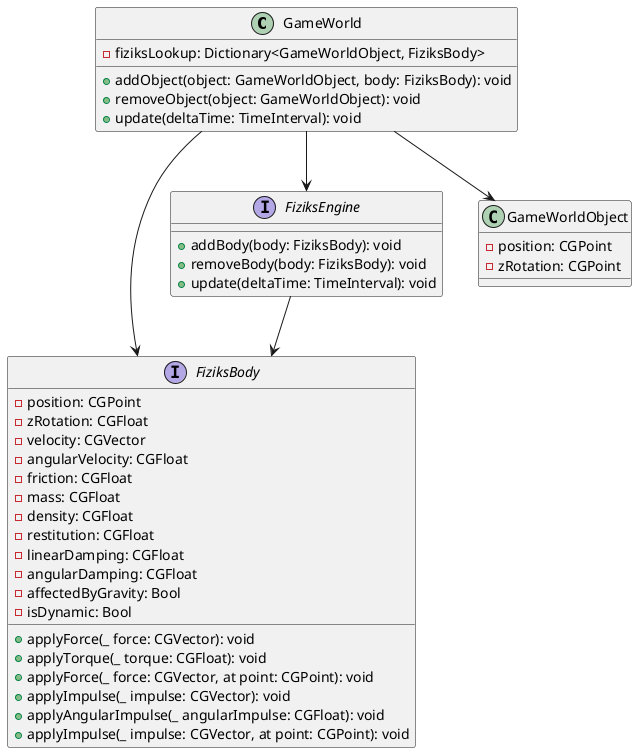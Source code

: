@startuml
class GameWorld {
    - fiziksLookup: Dictionary<GameWorldObject, FiziksBody>
    + addObject(object: GameWorldObject, body: FiziksBody): void
    + removeObject(object: GameWorldObject): void
    + update(deltaTime: TimeInterval): void
}

interface FiziksBody {
    - position: CGPoint
    - zRotation: CGFloat
    - velocity: CGVector
    - angularVelocity: CGFloat
    - friction: CGFloat
    - mass: CGFloat
    - density: CGFloat
    - restitution: CGFloat
    - linearDamping: CGFloat
    - angularDamping: CGFloat
    - affectedByGravity: Bool
    - isDynamic: Bool
    + applyForce(_ force: CGVector): void
    + applyTorque(_ torque: CGFloat): void
    + applyForce(_ force: CGVector, at point: CGPoint): void
    + applyImpulse(_ impulse: CGVector): void
    + applyAngularImpulse(_ angularImpulse: CGFloat): void
    + applyImpulse(_ impulse: CGVector, at point: CGPoint): void
}

interface FiziksEngine {
    + addBody(body: FiziksBody): void
    + removeBody(body: FiziksBody): void
    + update(deltaTime: TimeInterval): void
}

class GameWorldObject {
    - position: CGPoint
    - zRotation: CGPoint
}

GameWorld -d-> GameWorldObject
GameWorld -d-> FiziksBody
GameWorld -d-> FiziksEngine 
FiziksEngine -d-> FiziksBody
@enduml